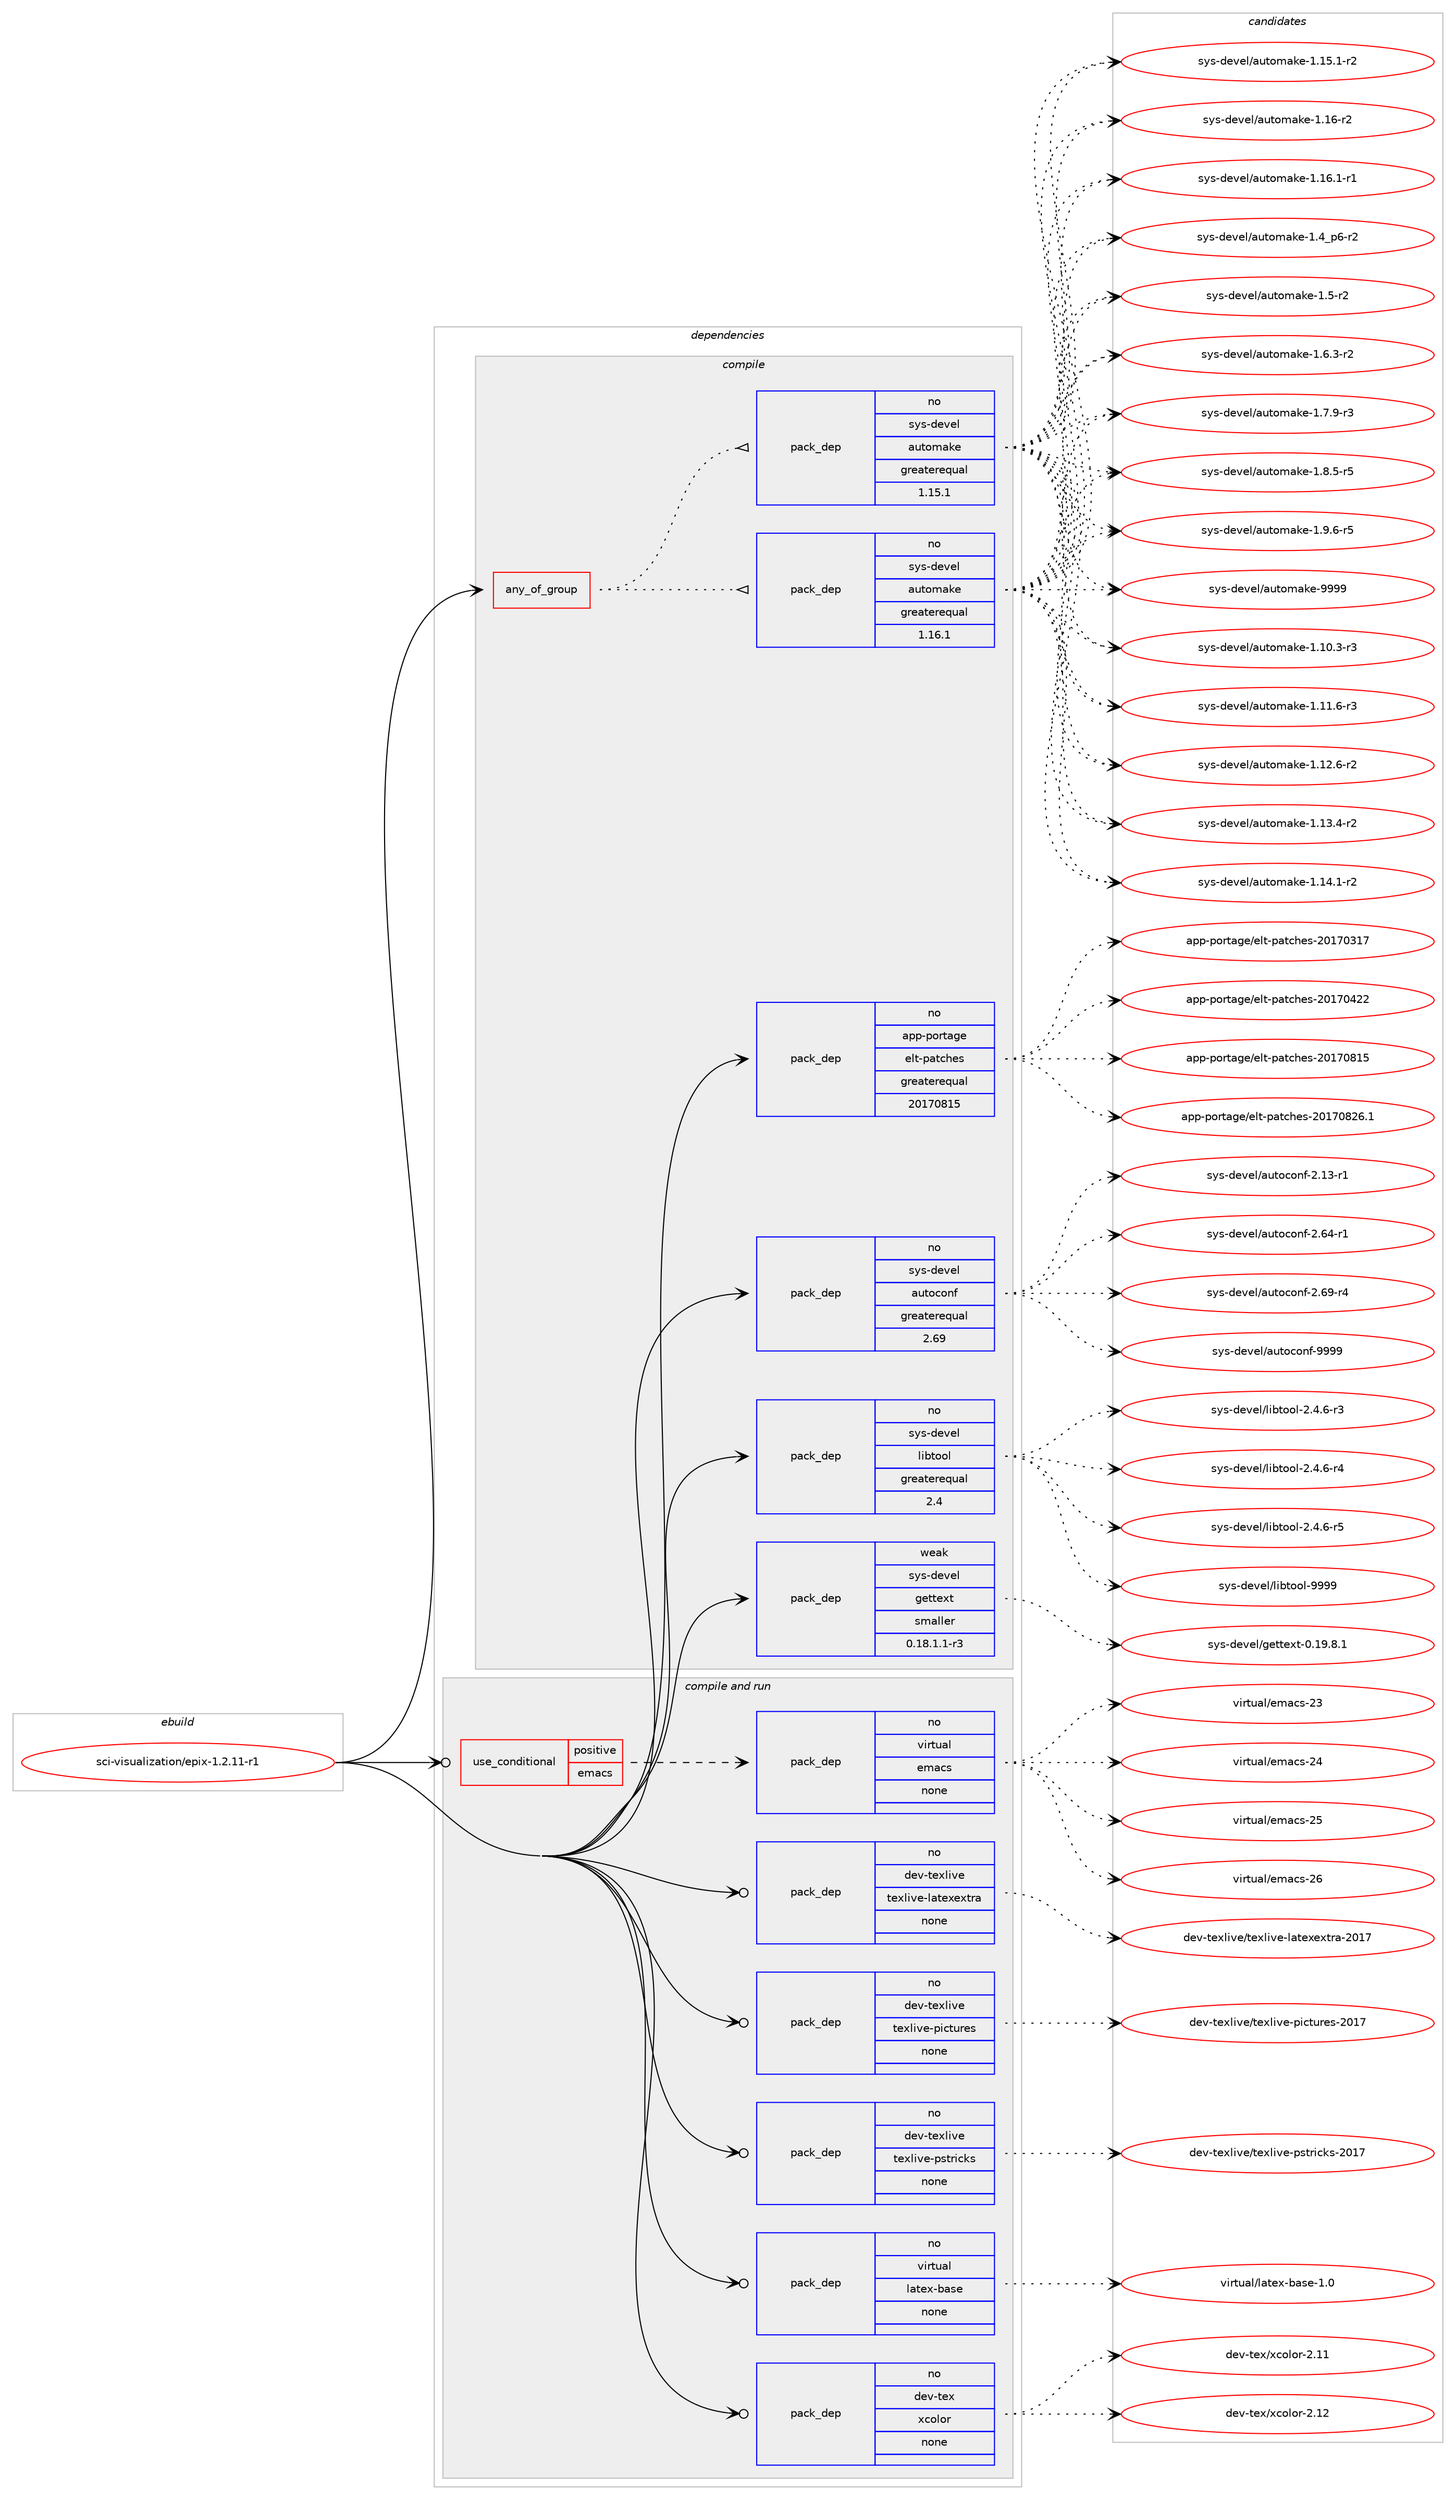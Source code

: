 digraph prolog {

# *************
# Graph options
# *************

newrank=true;
concentrate=true;
compound=true;
graph [rankdir=LR,fontname=Helvetica,fontsize=10,ranksep=1.5];#, ranksep=2.5, nodesep=0.2];
edge  [arrowhead=vee];
node  [fontname=Helvetica,fontsize=10];

# **********
# The ebuild
# **********

subgraph cluster_leftcol {
color=gray;
rank=same;
label=<<i>ebuild</i>>;
id [label="sci-visualization/epix-1.2.11-r1", color=red, width=4, href="../sci-visualization/epix-1.2.11-r1.svg"];
}

# ****************
# The dependencies
# ****************

subgraph cluster_midcol {
color=gray;
label=<<i>dependencies</i>>;
subgraph cluster_compile {
fillcolor="#eeeeee";
style=filled;
label=<<i>compile</i>>;
subgraph any27049 {
dependency1701575 [label=<<TABLE BORDER="0" CELLBORDER="1" CELLSPACING="0" CELLPADDING="4"><TR><TD CELLPADDING="10">any_of_group</TD></TR></TABLE>>, shape=none, color=red];subgraph pack1218293 {
dependency1701576 [label=<<TABLE BORDER="0" CELLBORDER="1" CELLSPACING="0" CELLPADDING="4" WIDTH="220"><TR><TD ROWSPAN="6" CELLPADDING="30">pack_dep</TD></TR><TR><TD WIDTH="110">no</TD></TR><TR><TD>sys-devel</TD></TR><TR><TD>automake</TD></TR><TR><TD>greaterequal</TD></TR><TR><TD>1.16.1</TD></TR></TABLE>>, shape=none, color=blue];
}
dependency1701575:e -> dependency1701576:w [weight=20,style="dotted",arrowhead="oinv"];
subgraph pack1218294 {
dependency1701577 [label=<<TABLE BORDER="0" CELLBORDER="1" CELLSPACING="0" CELLPADDING="4" WIDTH="220"><TR><TD ROWSPAN="6" CELLPADDING="30">pack_dep</TD></TR><TR><TD WIDTH="110">no</TD></TR><TR><TD>sys-devel</TD></TR><TR><TD>automake</TD></TR><TR><TD>greaterequal</TD></TR><TR><TD>1.15.1</TD></TR></TABLE>>, shape=none, color=blue];
}
dependency1701575:e -> dependency1701577:w [weight=20,style="dotted",arrowhead="oinv"];
}
id:e -> dependency1701575:w [weight=20,style="solid",arrowhead="vee"];
subgraph pack1218295 {
dependency1701578 [label=<<TABLE BORDER="0" CELLBORDER="1" CELLSPACING="0" CELLPADDING="4" WIDTH="220"><TR><TD ROWSPAN="6" CELLPADDING="30">pack_dep</TD></TR><TR><TD WIDTH="110">no</TD></TR><TR><TD>app-portage</TD></TR><TR><TD>elt-patches</TD></TR><TR><TD>greaterequal</TD></TR><TR><TD>20170815</TD></TR></TABLE>>, shape=none, color=blue];
}
id:e -> dependency1701578:w [weight=20,style="solid",arrowhead="vee"];
subgraph pack1218296 {
dependency1701579 [label=<<TABLE BORDER="0" CELLBORDER="1" CELLSPACING="0" CELLPADDING="4" WIDTH="220"><TR><TD ROWSPAN="6" CELLPADDING="30">pack_dep</TD></TR><TR><TD WIDTH="110">no</TD></TR><TR><TD>sys-devel</TD></TR><TR><TD>autoconf</TD></TR><TR><TD>greaterequal</TD></TR><TR><TD>2.69</TD></TR></TABLE>>, shape=none, color=blue];
}
id:e -> dependency1701579:w [weight=20,style="solid",arrowhead="vee"];
subgraph pack1218297 {
dependency1701580 [label=<<TABLE BORDER="0" CELLBORDER="1" CELLSPACING="0" CELLPADDING="4" WIDTH="220"><TR><TD ROWSPAN="6" CELLPADDING="30">pack_dep</TD></TR><TR><TD WIDTH="110">no</TD></TR><TR><TD>sys-devel</TD></TR><TR><TD>libtool</TD></TR><TR><TD>greaterequal</TD></TR><TR><TD>2.4</TD></TR></TABLE>>, shape=none, color=blue];
}
id:e -> dependency1701580:w [weight=20,style="solid",arrowhead="vee"];
subgraph pack1218298 {
dependency1701581 [label=<<TABLE BORDER="0" CELLBORDER="1" CELLSPACING="0" CELLPADDING="4" WIDTH="220"><TR><TD ROWSPAN="6" CELLPADDING="30">pack_dep</TD></TR><TR><TD WIDTH="110">weak</TD></TR><TR><TD>sys-devel</TD></TR><TR><TD>gettext</TD></TR><TR><TD>smaller</TD></TR><TR><TD>0.18.1.1-r3</TD></TR></TABLE>>, shape=none, color=blue];
}
id:e -> dependency1701581:w [weight=20,style="solid",arrowhead="vee"];
}
subgraph cluster_compileandrun {
fillcolor="#eeeeee";
style=filled;
label=<<i>compile and run</i>>;
subgraph cond455381 {
dependency1701582 [label=<<TABLE BORDER="0" CELLBORDER="1" CELLSPACING="0" CELLPADDING="4"><TR><TD ROWSPAN="3" CELLPADDING="10">use_conditional</TD></TR><TR><TD>positive</TD></TR><TR><TD>emacs</TD></TR></TABLE>>, shape=none, color=red];
subgraph pack1218299 {
dependency1701583 [label=<<TABLE BORDER="0" CELLBORDER="1" CELLSPACING="0" CELLPADDING="4" WIDTH="220"><TR><TD ROWSPAN="6" CELLPADDING="30">pack_dep</TD></TR><TR><TD WIDTH="110">no</TD></TR><TR><TD>virtual</TD></TR><TR><TD>emacs</TD></TR><TR><TD>none</TD></TR><TR><TD></TD></TR></TABLE>>, shape=none, color=blue];
}
dependency1701582:e -> dependency1701583:w [weight=20,style="dashed",arrowhead="vee"];
}
id:e -> dependency1701582:w [weight=20,style="solid",arrowhead="odotvee"];
subgraph pack1218300 {
dependency1701584 [label=<<TABLE BORDER="0" CELLBORDER="1" CELLSPACING="0" CELLPADDING="4" WIDTH="220"><TR><TD ROWSPAN="6" CELLPADDING="30">pack_dep</TD></TR><TR><TD WIDTH="110">no</TD></TR><TR><TD>dev-tex</TD></TR><TR><TD>xcolor</TD></TR><TR><TD>none</TD></TR><TR><TD></TD></TR></TABLE>>, shape=none, color=blue];
}
id:e -> dependency1701584:w [weight=20,style="solid",arrowhead="odotvee"];
subgraph pack1218301 {
dependency1701585 [label=<<TABLE BORDER="0" CELLBORDER="1" CELLSPACING="0" CELLPADDING="4" WIDTH="220"><TR><TD ROWSPAN="6" CELLPADDING="30">pack_dep</TD></TR><TR><TD WIDTH="110">no</TD></TR><TR><TD>dev-texlive</TD></TR><TR><TD>texlive-latexextra</TD></TR><TR><TD>none</TD></TR><TR><TD></TD></TR></TABLE>>, shape=none, color=blue];
}
id:e -> dependency1701585:w [weight=20,style="solid",arrowhead="odotvee"];
subgraph pack1218302 {
dependency1701586 [label=<<TABLE BORDER="0" CELLBORDER="1" CELLSPACING="0" CELLPADDING="4" WIDTH="220"><TR><TD ROWSPAN="6" CELLPADDING="30">pack_dep</TD></TR><TR><TD WIDTH="110">no</TD></TR><TR><TD>dev-texlive</TD></TR><TR><TD>texlive-pictures</TD></TR><TR><TD>none</TD></TR><TR><TD></TD></TR></TABLE>>, shape=none, color=blue];
}
id:e -> dependency1701586:w [weight=20,style="solid",arrowhead="odotvee"];
subgraph pack1218303 {
dependency1701587 [label=<<TABLE BORDER="0" CELLBORDER="1" CELLSPACING="0" CELLPADDING="4" WIDTH="220"><TR><TD ROWSPAN="6" CELLPADDING="30">pack_dep</TD></TR><TR><TD WIDTH="110">no</TD></TR><TR><TD>dev-texlive</TD></TR><TR><TD>texlive-pstricks</TD></TR><TR><TD>none</TD></TR><TR><TD></TD></TR></TABLE>>, shape=none, color=blue];
}
id:e -> dependency1701587:w [weight=20,style="solid",arrowhead="odotvee"];
subgraph pack1218304 {
dependency1701588 [label=<<TABLE BORDER="0" CELLBORDER="1" CELLSPACING="0" CELLPADDING="4" WIDTH="220"><TR><TD ROWSPAN="6" CELLPADDING="30">pack_dep</TD></TR><TR><TD WIDTH="110">no</TD></TR><TR><TD>virtual</TD></TR><TR><TD>latex-base</TD></TR><TR><TD>none</TD></TR><TR><TD></TD></TR></TABLE>>, shape=none, color=blue];
}
id:e -> dependency1701588:w [weight=20,style="solid",arrowhead="odotvee"];
}
subgraph cluster_run {
fillcolor="#eeeeee";
style=filled;
label=<<i>run</i>>;
}
}

# **************
# The candidates
# **************

subgraph cluster_choices {
rank=same;
color=gray;
label=<<i>candidates</i>>;

subgraph choice1218293 {
color=black;
nodesep=1;
choice11512111545100101118101108479711711611110997107101454946494846514511451 [label="sys-devel/automake-1.10.3-r3", color=red, width=4,href="../sys-devel/automake-1.10.3-r3.svg"];
choice11512111545100101118101108479711711611110997107101454946494946544511451 [label="sys-devel/automake-1.11.6-r3", color=red, width=4,href="../sys-devel/automake-1.11.6-r3.svg"];
choice11512111545100101118101108479711711611110997107101454946495046544511450 [label="sys-devel/automake-1.12.6-r2", color=red, width=4,href="../sys-devel/automake-1.12.6-r2.svg"];
choice11512111545100101118101108479711711611110997107101454946495146524511450 [label="sys-devel/automake-1.13.4-r2", color=red, width=4,href="../sys-devel/automake-1.13.4-r2.svg"];
choice11512111545100101118101108479711711611110997107101454946495246494511450 [label="sys-devel/automake-1.14.1-r2", color=red, width=4,href="../sys-devel/automake-1.14.1-r2.svg"];
choice11512111545100101118101108479711711611110997107101454946495346494511450 [label="sys-devel/automake-1.15.1-r2", color=red, width=4,href="../sys-devel/automake-1.15.1-r2.svg"];
choice1151211154510010111810110847971171161111099710710145494649544511450 [label="sys-devel/automake-1.16-r2", color=red, width=4,href="../sys-devel/automake-1.16-r2.svg"];
choice11512111545100101118101108479711711611110997107101454946495446494511449 [label="sys-devel/automake-1.16.1-r1", color=red, width=4,href="../sys-devel/automake-1.16.1-r1.svg"];
choice115121115451001011181011084797117116111109971071014549465295112544511450 [label="sys-devel/automake-1.4_p6-r2", color=red, width=4,href="../sys-devel/automake-1.4_p6-r2.svg"];
choice11512111545100101118101108479711711611110997107101454946534511450 [label="sys-devel/automake-1.5-r2", color=red, width=4,href="../sys-devel/automake-1.5-r2.svg"];
choice115121115451001011181011084797117116111109971071014549465446514511450 [label="sys-devel/automake-1.6.3-r2", color=red, width=4,href="../sys-devel/automake-1.6.3-r2.svg"];
choice115121115451001011181011084797117116111109971071014549465546574511451 [label="sys-devel/automake-1.7.9-r3", color=red, width=4,href="../sys-devel/automake-1.7.9-r3.svg"];
choice115121115451001011181011084797117116111109971071014549465646534511453 [label="sys-devel/automake-1.8.5-r5", color=red, width=4,href="../sys-devel/automake-1.8.5-r5.svg"];
choice115121115451001011181011084797117116111109971071014549465746544511453 [label="sys-devel/automake-1.9.6-r5", color=red, width=4,href="../sys-devel/automake-1.9.6-r5.svg"];
choice115121115451001011181011084797117116111109971071014557575757 [label="sys-devel/automake-9999", color=red, width=4,href="../sys-devel/automake-9999.svg"];
dependency1701576:e -> choice11512111545100101118101108479711711611110997107101454946494846514511451:w [style=dotted,weight="100"];
dependency1701576:e -> choice11512111545100101118101108479711711611110997107101454946494946544511451:w [style=dotted,weight="100"];
dependency1701576:e -> choice11512111545100101118101108479711711611110997107101454946495046544511450:w [style=dotted,weight="100"];
dependency1701576:e -> choice11512111545100101118101108479711711611110997107101454946495146524511450:w [style=dotted,weight="100"];
dependency1701576:e -> choice11512111545100101118101108479711711611110997107101454946495246494511450:w [style=dotted,weight="100"];
dependency1701576:e -> choice11512111545100101118101108479711711611110997107101454946495346494511450:w [style=dotted,weight="100"];
dependency1701576:e -> choice1151211154510010111810110847971171161111099710710145494649544511450:w [style=dotted,weight="100"];
dependency1701576:e -> choice11512111545100101118101108479711711611110997107101454946495446494511449:w [style=dotted,weight="100"];
dependency1701576:e -> choice115121115451001011181011084797117116111109971071014549465295112544511450:w [style=dotted,weight="100"];
dependency1701576:e -> choice11512111545100101118101108479711711611110997107101454946534511450:w [style=dotted,weight="100"];
dependency1701576:e -> choice115121115451001011181011084797117116111109971071014549465446514511450:w [style=dotted,weight="100"];
dependency1701576:e -> choice115121115451001011181011084797117116111109971071014549465546574511451:w [style=dotted,weight="100"];
dependency1701576:e -> choice115121115451001011181011084797117116111109971071014549465646534511453:w [style=dotted,weight="100"];
dependency1701576:e -> choice115121115451001011181011084797117116111109971071014549465746544511453:w [style=dotted,weight="100"];
dependency1701576:e -> choice115121115451001011181011084797117116111109971071014557575757:w [style=dotted,weight="100"];
}
subgraph choice1218294 {
color=black;
nodesep=1;
choice11512111545100101118101108479711711611110997107101454946494846514511451 [label="sys-devel/automake-1.10.3-r3", color=red, width=4,href="../sys-devel/automake-1.10.3-r3.svg"];
choice11512111545100101118101108479711711611110997107101454946494946544511451 [label="sys-devel/automake-1.11.6-r3", color=red, width=4,href="../sys-devel/automake-1.11.6-r3.svg"];
choice11512111545100101118101108479711711611110997107101454946495046544511450 [label="sys-devel/automake-1.12.6-r2", color=red, width=4,href="../sys-devel/automake-1.12.6-r2.svg"];
choice11512111545100101118101108479711711611110997107101454946495146524511450 [label="sys-devel/automake-1.13.4-r2", color=red, width=4,href="../sys-devel/automake-1.13.4-r2.svg"];
choice11512111545100101118101108479711711611110997107101454946495246494511450 [label="sys-devel/automake-1.14.1-r2", color=red, width=4,href="../sys-devel/automake-1.14.1-r2.svg"];
choice11512111545100101118101108479711711611110997107101454946495346494511450 [label="sys-devel/automake-1.15.1-r2", color=red, width=4,href="../sys-devel/automake-1.15.1-r2.svg"];
choice1151211154510010111810110847971171161111099710710145494649544511450 [label="sys-devel/automake-1.16-r2", color=red, width=4,href="../sys-devel/automake-1.16-r2.svg"];
choice11512111545100101118101108479711711611110997107101454946495446494511449 [label="sys-devel/automake-1.16.1-r1", color=red, width=4,href="../sys-devel/automake-1.16.1-r1.svg"];
choice115121115451001011181011084797117116111109971071014549465295112544511450 [label="sys-devel/automake-1.4_p6-r2", color=red, width=4,href="../sys-devel/automake-1.4_p6-r2.svg"];
choice11512111545100101118101108479711711611110997107101454946534511450 [label="sys-devel/automake-1.5-r2", color=red, width=4,href="../sys-devel/automake-1.5-r2.svg"];
choice115121115451001011181011084797117116111109971071014549465446514511450 [label="sys-devel/automake-1.6.3-r2", color=red, width=4,href="../sys-devel/automake-1.6.3-r2.svg"];
choice115121115451001011181011084797117116111109971071014549465546574511451 [label="sys-devel/automake-1.7.9-r3", color=red, width=4,href="../sys-devel/automake-1.7.9-r3.svg"];
choice115121115451001011181011084797117116111109971071014549465646534511453 [label="sys-devel/automake-1.8.5-r5", color=red, width=4,href="../sys-devel/automake-1.8.5-r5.svg"];
choice115121115451001011181011084797117116111109971071014549465746544511453 [label="sys-devel/automake-1.9.6-r5", color=red, width=4,href="../sys-devel/automake-1.9.6-r5.svg"];
choice115121115451001011181011084797117116111109971071014557575757 [label="sys-devel/automake-9999", color=red, width=4,href="../sys-devel/automake-9999.svg"];
dependency1701577:e -> choice11512111545100101118101108479711711611110997107101454946494846514511451:w [style=dotted,weight="100"];
dependency1701577:e -> choice11512111545100101118101108479711711611110997107101454946494946544511451:w [style=dotted,weight="100"];
dependency1701577:e -> choice11512111545100101118101108479711711611110997107101454946495046544511450:w [style=dotted,weight="100"];
dependency1701577:e -> choice11512111545100101118101108479711711611110997107101454946495146524511450:w [style=dotted,weight="100"];
dependency1701577:e -> choice11512111545100101118101108479711711611110997107101454946495246494511450:w [style=dotted,weight="100"];
dependency1701577:e -> choice11512111545100101118101108479711711611110997107101454946495346494511450:w [style=dotted,weight="100"];
dependency1701577:e -> choice1151211154510010111810110847971171161111099710710145494649544511450:w [style=dotted,weight="100"];
dependency1701577:e -> choice11512111545100101118101108479711711611110997107101454946495446494511449:w [style=dotted,weight="100"];
dependency1701577:e -> choice115121115451001011181011084797117116111109971071014549465295112544511450:w [style=dotted,weight="100"];
dependency1701577:e -> choice11512111545100101118101108479711711611110997107101454946534511450:w [style=dotted,weight="100"];
dependency1701577:e -> choice115121115451001011181011084797117116111109971071014549465446514511450:w [style=dotted,weight="100"];
dependency1701577:e -> choice115121115451001011181011084797117116111109971071014549465546574511451:w [style=dotted,weight="100"];
dependency1701577:e -> choice115121115451001011181011084797117116111109971071014549465646534511453:w [style=dotted,weight="100"];
dependency1701577:e -> choice115121115451001011181011084797117116111109971071014549465746544511453:w [style=dotted,weight="100"];
dependency1701577:e -> choice115121115451001011181011084797117116111109971071014557575757:w [style=dotted,weight="100"];
}
subgraph choice1218295 {
color=black;
nodesep=1;
choice97112112451121111141169710310147101108116451129711699104101115455048495548514955 [label="app-portage/elt-patches-20170317", color=red, width=4,href="../app-portage/elt-patches-20170317.svg"];
choice97112112451121111141169710310147101108116451129711699104101115455048495548525050 [label="app-portage/elt-patches-20170422", color=red, width=4,href="../app-portage/elt-patches-20170422.svg"];
choice97112112451121111141169710310147101108116451129711699104101115455048495548564953 [label="app-portage/elt-patches-20170815", color=red, width=4,href="../app-portage/elt-patches-20170815.svg"];
choice971121124511211111411697103101471011081164511297116991041011154550484955485650544649 [label="app-portage/elt-patches-20170826.1", color=red, width=4,href="../app-portage/elt-patches-20170826.1.svg"];
dependency1701578:e -> choice97112112451121111141169710310147101108116451129711699104101115455048495548514955:w [style=dotted,weight="100"];
dependency1701578:e -> choice97112112451121111141169710310147101108116451129711699104101115455048495548525050:w [style=dotted,weight="100"];
dependency1701578:e -> choice97112112451121111141169710310147101108116451129711699104101115455048495548564953:w [style=dotted,weight="100"];
dependency1701578:e -> choice971121124511211111411697103101471011081164511297116991041011154550484955485650544649:w [style=dotted,weight="100"];
}
subgraph choice1218296 {
color=black;
nodesep=1;
choice1151211154510010111810110847971171161119911111010245504649514511449 [label="sys-devel/autoconf-2.13-r1", color=red, width=4,href="../sys-devel/autoconf-2.13-r1.svg"];
choice1151211154510010111810110847971171161119911111010245504654524511449 [label="sys-devel/autoconf-2.64-r1", color=red, width=4,href="../sys-devel/autoconf-2.64-r1.svg"];
choice1151211154510010111810110847971171161119911111010245504654574511452 [label="sys-devel/autoconf-2.69-r4", color=red, width=4,href="../sys-devel/autoconf-2.69-r4.svg"];
choice115121115451001011181011084797117116111991111101024557575757 [label="sys-devel/autoconf-9999", color=red, width=4,href="../sys-devel/autoconf-9999.svg"];
dependency1701579:e -> choice1151211154510010111810110847971171161119911111010245504649514511449:w [style=dotted,weight="100"];
dependency1701579:e -> choice1151211154510010111810110847971171161119911111010245504654524511449:w [style=dotted,weight="100"];
dependency1701579:e -> choice1151211154510010111810110847971171161119911111010245504654574511452:w [style=dotted,weight="100"];
dependency1701579:e -> choice115121115451001011181011084797117116111991111101024557575757:w [style=dotted,weight="100"];
}
subgraph choice1218297 {
color=black;
nodesep=1;
choice1151211154510010111810110847108105981161111111084550465246544511451 [label="sys-devel/libtool-2.4.6-r3", color=red, width=4,href="../sys-devel/libtool-2.4.6-r3.svg"];
choice1151211154510010111810110847108105981161111111084550465246544511452 [label="sys-devel/libtool-2.4.6-r4", color=red, width=4,href="../sys-devel/libtool-2.4.6-r4.svg"];
choice1151211154510010111810110847108105981161111111084550465246544511453 [label="sys-devel/libtool-2.4.6-r5", color=red, width=4,href="../sys-devel/libtool-2.4.6-r5.svg"];
choice1151211154510010111810110847108105981161111111084557575757 [label="sys-devel/libtool-9999", color=red, width=4,href="../sys-devel/libtool-9999.svg"];
dependency1701580:e -> choice1151211154510010111810110847108105981161111111084550465246544511451:w [style=dotted,weight="100"];
dependency1701580:e -> choice1151211154510010111810110847108105981161111111084550465246544511452:w [style=dotted,weight="100"];
dependency1701580:e -> choice1151211154510010111810110847108105981161111111084550465246544511453:w [style=dotted,weight="100"];
dependency1701580:e -> choice1151211154510010111810110847108105981161111111084557575757:w [style=dotted,weight="100"];
}
subgraph choice1218298 {
color=black;
nodesep=1;
choice1151211154510010111810110847103101116116101120116454846495746564649 [label="sys-devel/gettext-0.19.8.1", color=red, width=4,href="../sys-devel/gettext-0.19.8.1.svg"];
dependency1701581:e -> choice1151211154510010111810110847103101116116101120116454846495746564649:w [style=dotted,weight="100"];
}
subgraph choice1218299 {
color=black;
nodesep=1;
choice11810511411611797108471011099799115455051 [label="virtual/emacs-23", color=red, width=4,href="../virtual/emacs-23.svg"];
choice11810511411611797108471011099799115455052 [label="virtual/emacs-24", color=red, width=4,href="../virtual/emacs-24.svg"];
choice11810511411611797108471011099799115455053 [label="virtual/emacs-25", color=red, width=4,href="../virtual/emacs-25.svg"];
choice11810511411611797108471011099799115455054 [label="virtual/emacs-26", color=red, width=4,href="../virtual/emacs-26.svg"];
dependency1701583:e -> choice11810511411611797108471011099799115455051:w [style=dotted,weight="100"];
dependency1701583:e -> choice11810511411611797108471011099799115455052:w [style=dotted,weight="100"];
dependency1701583:e -> choice11810511411611797108471011099799115455053:w [style=dotted,weight="100"];
dependency1701583:e -> choice11810511411611797108471011099799115455054:w [style=dotted,weight="100"];
}
subgraph choice1218300 {
color=black;
nodesep=1;
choice1001011184511610112047120991111081111144550464949 [label="dev-tex/xcolor-2.11", color=red, width=4,href="../dev-tex/xcolor-2.11.svg"];
choice1001011184511610112047120991111081111144550464950 [label="dev-tex/xcolor-2.12", color=red, width=4,href="../dev-tex/xcolor-2.12.svg"];
dependency1701584:e -> choice1001011184511610112047120991111081111144550464949:w [style=dotted,weight="100"];
dependency1701584:e -> choice1001011184511610112047120991111081111144550464950:w [style=dotted,weight="100"];
}
subgraph choice1218301 {
color=black;
nodesep=1;
choice10010111845116101120108105118101471161011201081051181014510897116101120101120116114974550484955 [label="dev-texlive/texlive-latexextra-2017", color=red, width=4,href="../dev-texlive/texlive-latexextra-2017.svg"];
dependency1701585:e -> choice10010111845116101120108105118101471161011201081051181014510897116101120101120116114974550484955:w [style=dotted,weight="100"];
}
subgraph choice1218302 {
color=black;
nodesep=1;
choice100101118451161011201081051181014711610112010810511810145112105991161171141011154550484955 [label="dev-texlive/texlive-pictures-2017", color=red, width=4,href="../dev-texlive/texlive-pictures-2017.svg"];
dependency1701586:e -> choice100101118451161011201081051181014711610112010810511810145112105991161171141011154550484955:w [style=dotted,weight="100"];
}
subgraph choice1218303 {
color=black;
nodesep=1;
choice100101118451161011201081051181014711610112010810511810145112115116114105991071154550484955 [label="dev-texlive/texlive-pstricks-2017", color=red, width=4,href="../dev-texlive/texlive-pstricks-2017.svg"];
dependency1701587:e -> choice100101118451161011201081051181014711610112010810511810145112115116114105991071154550484955:w [style=dotted,weight="100"];
}
subgraph choice1218304 {
color=black;
nodesep=1;
choice11810511411611797108471089711610112045989711510145494648 [label="virtual/latex-base-1.0", color=red, width=4,href="../virtual/latex-base-1.0.svg"];
dependency1701588:e -> choice11810511411611797108471089711610112045989711510145494648:w [style=dotted,weight="100"];
}
}

}
